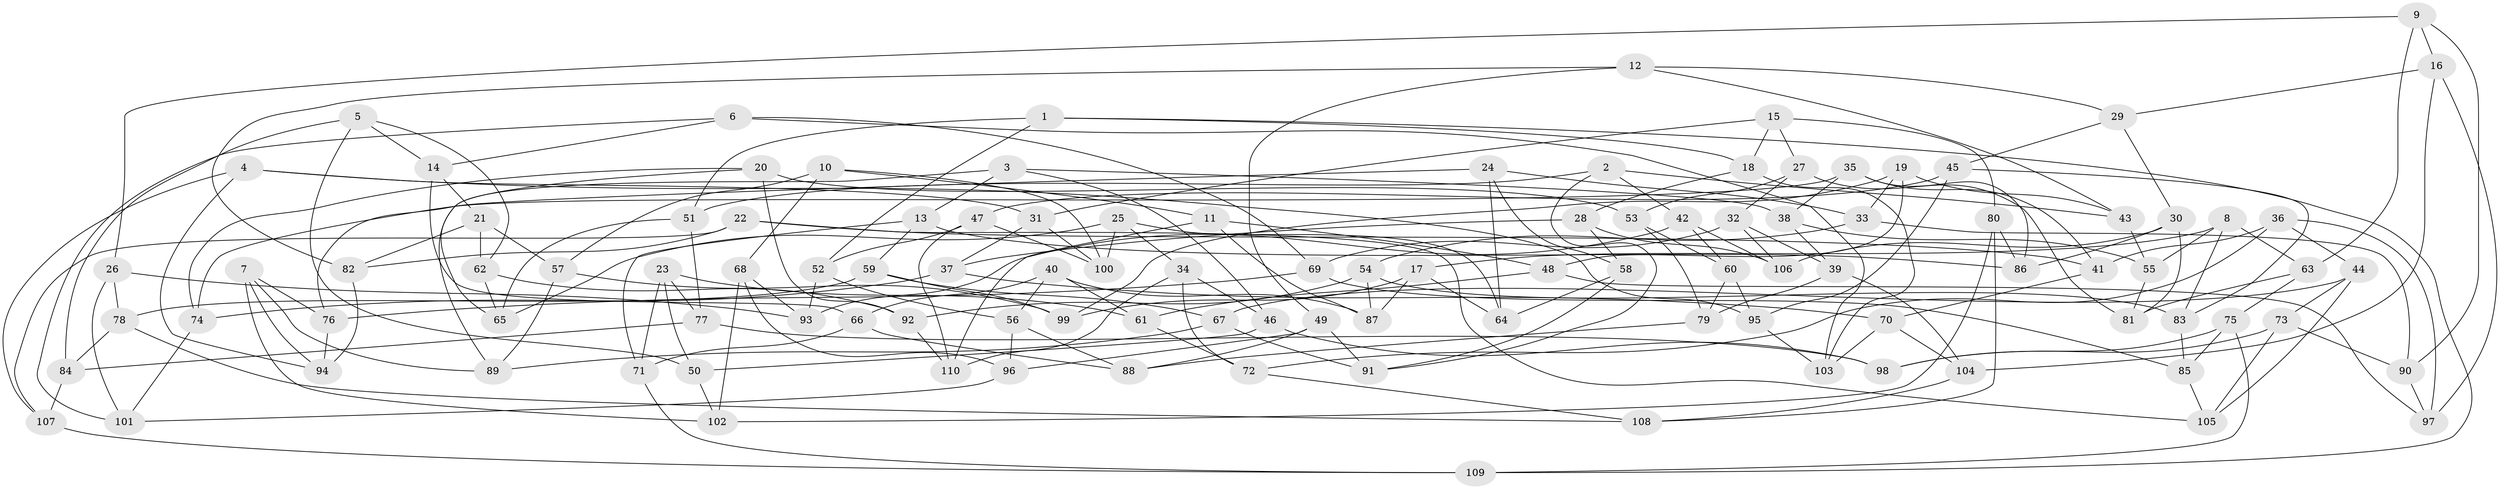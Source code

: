 // Generated by graph-tools (version 1.1) at 2025/26/03/09/25 03:26:55]
// undirected, 110 vertices, 220 edges
graph export_dot {
graph [start="1"]
  node [color=gray90,style=filled];
  1;
  2;
  3;
  4;
  5;
  6;
  7;
  8;
  9;
  10;
  11;
  12;
  13;
  14;
  15;
  16;
  17;
  18;
  19;
  20;
  21;
  22;
  23;
  24;
  25;
  26;
  27;
  28;
  29;
  30;
  31;
  32;
  33;
  34;
  35;
  36;
  37;
  38;
  39;
  40;
  41;
  42;
  43;
  44;
  45;
  46;
  47;
  48;
  49;
  50;
  51;
  52;
  53;
  54;
  55;
  56;
  57;
  58;
  59;
  60;
  61;
  62;
  63;
  64;
  65;
  66;
  67;
  68;
  69;
  70;
  71;
  72;
  73;
  74;
  75;
  76;
  77;
  78;
  79;
  80;
  81;
  82;
  83;
  84;
  85;
  86;
  87;
  88;
  89;
  90;
  91;
  92;
  93;
  94;
  95;
  96;
  97;
  98;
  99;
  100;
  101;
  102;
  103;
  104;
  105;
  106;
  107;
  108;
  109;
  110;
  1 -- 51;
  1 -- 109;
  1 -- 52;
  1 -- 18;
  2 -- 51;
  2 -- 43;
  2 -- 42;
  2 -- 91;
  3 -- 89;
  3 -- 46;
  3 -- 13;
  3 -- 38;
  4 -- 95;
  4 -- 107;
  4 -- 94;
  4 -- 31;
  5 -- 62;
  5 -- 14;
  5 -- 84;
  5 -- 50;
  6 -- 101;
  6 -- 69;
  6 -- 103;
  6 -- 14;
  7 -- 76;
  7 -- 89;
  7 -- 94;
  7 -- 102;
  8 -- 17;
  8 -- 55;
  8 -- 83;
  8 -- 63;
  9 -- 26;
  9 -- 16;
  9 -- 63;
  9 -- 90;
  10 -- 68;
  10 -- 11;
  10 -- 100;
  10 -- 57;
  11 -- 87;
  11 -- 110;
  11 -- 48;
  12 -- 82;
  12 -- 29;
  12 -- 43;
  12 -- 49;
  13 -- 59;
  13 -- 86;
  13 -- 71;
  14 -- 66;
  14 -- 21;
  15 -- 80;
  15 -- 27;
  15 -- 31;
  15 -- 18;
  16 -- 104;
  16 -- 97;
  16 -- 29;
  17 -- 64;
  17 -- 87;
  17 -- 99;
  18 -- 28;
  18 -- 103;
  19 -- 99;
  19 -- 48;
  19 -- 43;
  19 -- 33;
  20 -- 53;
  20 -- 92;
  20 -- 65;
  20 -- 74;
  21 -- 57;
  21 -- 62;
  21 -- 82;
  22 -- 107;
  22 -- 105;
  22 -- 41;
  22 -- 82;
  23 -- 50;
  23 -- 71;
  23 -- 61;
  23 -- 77;
  24 -- 33;
  24 -- 58;
  24 -- 76;
  24 -- 64;
  25 -- 64;
  25 -- 100;
  25 -- 65;
  25 -- 34;
  26 -- 101;
  26 -- 93;
  26 -- 78;
  27 -- 53;
  27 -- 81;
  27 -- 32;
  28 -- 106;
  28 -- 37;
  28 -- 58;
  29 -- 45;
  29 -- 30;
  30 -- 86;
  30 -- 106;
  30 -- 81;
  31 -- 37;
  31 -- 100;
  32 -- 106;
  32 -- 39;
  32 -- 69;
  33 -- 90;
  33 -- 54;
  34 -- 46;
  34 -- 72;
  34 -- 110;
  35 -- 41;
  35 -- 86;
  35 -- 74;
  35 -- 38;
  36 -- 72;
  36 -- 41;
  36 -- 44;
  36 -- 97;
  37 -- 70;
  37 -- 74;
  38 -- 39;
  38 -- 55;
  39 -- 79;
  39 -- 104;
  40 -- 61;
  40 -- 66;
  40 -- 87;
  40 -- 56;
  41 -- 70;
  42 -- 106;
  42 -- 60;
  42 -- 93;
  43 -- 55;
  44 -- 67;
  44 -- 73;
  44 -- 105;
  45 -- 95;
  45 -- 47;
  45 -- 83;
  46 -- 98;
  46 -- 50;
  47 -- 110;
  47 -- 52;
  47 -- 100;
  48 -- 97;
  48 -- 61;
  49 -- 96;
  49 -- 88;
  49 -- 91;
  50 -- 102;
  51 -- 77;
  51 -- 65;
  52 -- 56;
  52 -- 93;
  53 -- 60;
  53 -- 79;
  54 -- 92;
  54 -- 83;
  54 -- 87;
  55 -- 81;
  56 -- 88;
  56 -- 96;
  57 -- 89;
  57 -- 99;
  58 -- 91;
  58 -- 64;
  59 -- 78;
  59 -- 99;
  59 -- 67;
  60 -- 95;
  60 -- 79;
  61 -- 72;
  62 -- 65;
  62 -- 92;
  63 -- 81;
  63 -- 75;
  66 -- 71;
  66 -- 88;
  67 -- 91;
  67 -- 89;
  68 -- 102;
  68 -- 93;
  68 -- 96;
  69 -- 76;
  69 -- 85;
  70 -- 103;
  70 -- 104;
  71 -- 109;
  72 -- 108;
  73 -- 90;
  73 -- 105;
  73 -- 98;
  74 -- 101;
  75 -- 98;
  75 -- 109;
  75 -- 85;
  76 -- 94;
  77 -- 98;
  77 -- 84;
  78 -- 84;
  78 -- 108;
  79 -- 88;
  80 -- 86;
  80 -- 108;
  80 -- 102;
  82 -- 94;
  83 -- 85;
  84 -- 107;
  85 -- 105;
  90 -- 97;
  92 -- 110;
  95 -- 103;
  96 -- 101;
  104 -- 108;
  107 -- 109;
}
